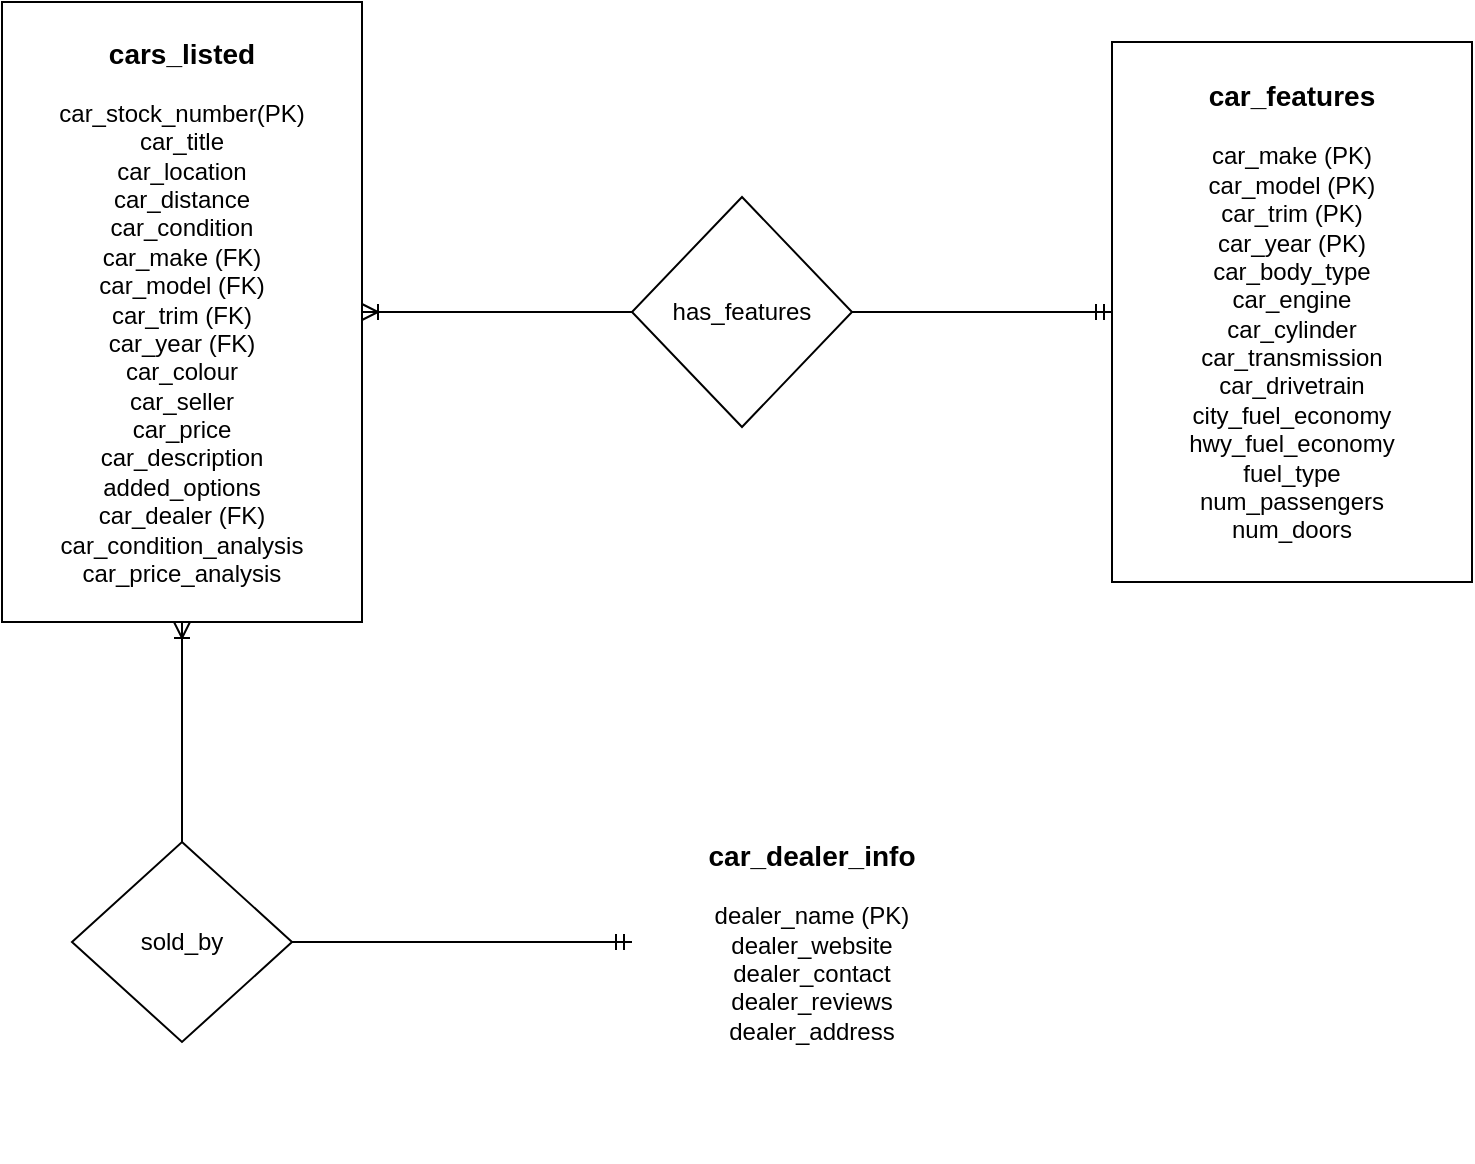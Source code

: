 <mxfile>
    <diagram id="OOuECGsk_DA-N3IgI0MT" name="Page-1">
        <mxGraphModel dx="1020" dy="647" grid="1" gridSize="10" guides="1" tooltips="1" connect="1" arrows="1" fold="1" page="1" pageScale="1" pageWidth="850" pageHeight="1100" math="0" shadow="0">
            <root>
                <mxCell id="0"/>
                <mxCell id="1" parent="0"/>
                <mxCell id="13" value="&lt;b&gt;&lt;font style=&quot;font-size: 14px;&quot;&gt;cars_listed&lt;br&gt;&lt;/font&gt;&lt;/b&gt;&lt;br&gt;car_stock_number(PK)&lt;br&gt;car_title&lt;br&gt;car_location&lt;br&gt;car_distance&lt;br&gt;car_condition&lt;br&gt;car_make (FK)&lt;br&gt;car_model (FK)&lt;br&gt;car_trim (FK)&lt;br&gt;car_year (FK)&lt;br&gt;car_colour&lt;br&gt;car_seller&lt;br&gt;car_price&lt;br&gt;car_description&lt;br&gt;added_options&lt;br&gt;car_dealer (FK)&lt;br&gt;car_condition_analysis&lt;br&gt;car_price_analysis" style="rounded=0;whiteSpace=wrap;html=1;" vertex="1" parent="1">
                    <mxGeometry x="25" y="80" width="180" height="310" as="geometry"/>
                </mxCell>
                <mxCell id="14" value="&lt;b&gt;&lt;font style=&quot;font-size: 14px;&quot;&gt;car_features&lt;br&gt;&lt;/font&gt;&lt;/b&gt;&lt;br&gt;car_make (PK)&lt;br&gt;car_model (PK)&lt;br&gt;car_trim (PK)&lt;br&gt;car_year (PK)&lt;br&gt;car_body_type&lt;br&gt;car_engine&lt;br&gt;car_cylinder&lt;br&gt;car_transmission&lt;br&gt;car_drivetrain&lt;br&gt;city_fuel_economy&lt;br&gt;hwy_fuel_economy&lt;br&gt;fuel_type&lt;br&gt;num_passengers&lt;br&gt;num_doors" style="rounded=0;whiteSpace=wrap;html=1;" vertex="1" parent="1">
                    <mxGeometry x="580" y="100" width="180" height="270" as="geometry"/>
                </mxCell>
                <mxCell id="15" value="&lt;b&gt;&lt;font style=&quot;font-size: 14px;&quot;&gt;car_dealer_info&lt;br&gt;&lt;/font&gt;&lt;/b&gt;&lt;br&gt;dealer_name (PK)&lt;br&gt;dealer_website&lt;br&gt;dealer_contact&lt;br&gt;dealer_reviews&lt;br&gt;dealer_address" style="rounded=0;whiteSpace=wrap;html=1;strokeColor=none;" vertex="1" parent="1">
                    <mxGeometry x="340" y="440" width="180" height="220" as="geometry"/>
                </mxCell>
                <mxCell id="23" style="edgeStyle=none;html=1;exitX=0;exitY=0.5;exitDx=0;exitDy=0;entryX=1;entryY=0.5;entryDx=0;entryDy=0;endArrow=ERoneToMany;endFill=0;" edge="1" parent="1" source="19" target="13">
                    <mxGeometry relative="1" as="geometry"/>
                </mxCell>
                <mxCell id="25" style="edgeStyle=none;html=1;exitX=1;exitY=0.5;exitDx=0;exitDy=0;entryX=0;entryY=0.5;entryDx=0;entryDy=0;endArrow=ERmandOne;endFill=0;" edge="1" parent="1" source="19" target="14">
                    <mxGeometry relative="1" as="geometry"/>
                </mxCell>
                <mxCell id="19" value="has_features" style="rhombus;whiteSpace=wrap;html=1;" vertex="1" parent="1">
                    <mxGeometry x="340" y="177.5" width="110" height="115" as="geometry"/>
                </mxCell>
                <mxCell id="29" style="edgeStyle=none;html=1;exitX=0.5;exitY=0;exitDx=0;exitDy=0;endArrow=ERoneToMany;endFill=0;" edge="1" parent="1" source="26" target="13">
                    <mxGeometry relative="1" as="geometry"/>
                </mxCell>
                <mxCell id="32" style="edgeStyle=none;html=1;exitX=1;exitY=0.5;exitDx=0;exitDy=0;endArrow=ERmandOne;endFill=0;" edge="1" parent="1" source="26" target="15">
                    <mxGeometry relative="1" as="geometry"/>
                </mxCell>
                <mxCell id="26" value="sold_by" style="rhombus;whiteSpace=wrap;html=1;" vertex="1" parent="1">
                    <mxGeometry x="60" y="500" width="110" height="100" as="geometry"/>
                </mxCell>
            </root>
        </mxGraphModel>
    </diagram>
</mxfile>